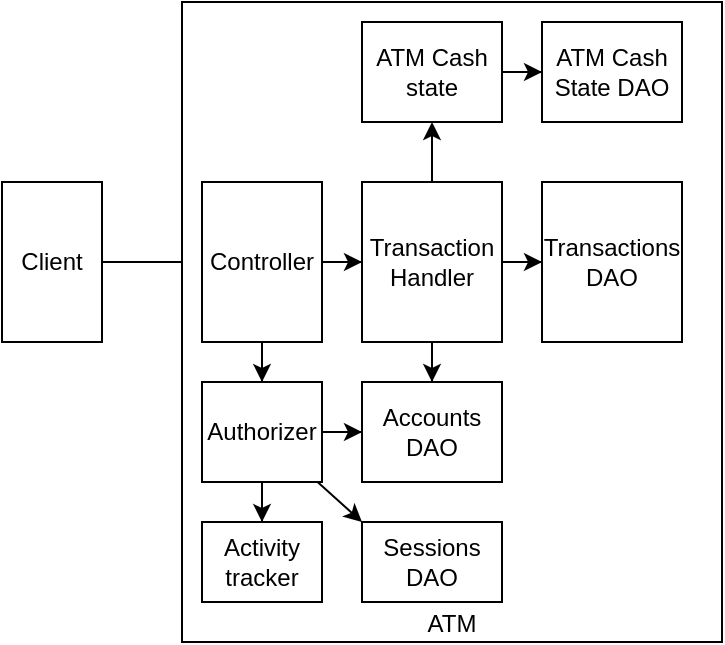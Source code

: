 <mxfile version="21.2.1" type="device">
  <diagram name="Page-1" id="fL0lBnWqmOWgsfASnkz0">
    <mxGraphModel dx="794" dy="365" grid="1" gridSize="10" guides="1" tooltips="1" connect="1" arrows="1" fold="1" page="1" pageScale="1" pageWidth="850" pageHeight="1100" math="0" shadow="0">
      <root>
        <mxCell id="0" />
        <mxCell id="1" parent="0" />
        <mxCell id="YFf9FyC82qHlwE4TqQAW-11" style="edgeStyle=orthogonalEdgeStyle;rounded=0;orthogonalLoop=1;jettySize=auto;html=1;entryX=0;entryY=0.5;entryDx=0;entryDy=0;" edge="1" parent="1" source="YFf9FyC82qHlwE4TqQAW-1" target="YFf9FyC82qHlwE4TqQAW-3">
          <mxGeometry relative="1" as="geometry" />
        </mxCell>
        <mxCell id="YFf9FyC82qHlwE4TqQAW-1" value="Client" style="rounded=0;whiteSpace=wrap;html=1;" vertex="1" parent="1">
          <mxGeometry x="80" y="110" width="50" height="80" as="geometry" />
        </mxCell>
        <mxCell id="YFf9FyC82qHlwE4TqQAW-2" value="ATM" style="rounded=0;whiteSpace=wrap;html=1;verticalAlign=bottom;" vertex="1" parent="1">
          <mxGeometry x="170" y="20" width="270" height="320" as="geometry" />
        </mxCell>
        <mxCell id="YFf9FyC82qHlwE4TqQAW-12" style="edgeStyle=orthogonalEdgeStyle;rounded=0;orthogonalLoop=1;jettySize=auto;html=1;" edge="1" parent="1" source="YFf9FyC82qHlwE4TqQAW-3" target="YFf9FyC82qHlwE4TqQAW-5">
          <mxGeometry relative="1" as="geometry" />
        </mxCell>
        <mxCell id="YFf9FyC82qHlwE4TqQAW-13" style="edgeStyle=orthogonalEdgeStyle;rounded=0;orthogonalLoop=1;jettySize=auto;html=1;" edge="1" parent="1" source="YFf9FyC82qHlwE4TqQAW-3" target="YFf9FyC82qHlwE4TqQAW-4">
          <mxGeometry relative="1" as="geometry" />
        </mxCell>
        <mxCell id="YFf9FyC82qHlwE4TqQAW-3" value="Controller" style="rounded=0;whiteSpace=wrap;html=1;" vertex="1" parent="1">
          <mxGeometry x="180" y="110" width="60" height="80" as="geometry" />
        </mxCell>
        <mxCell id="YFf9FyC82qHlwE4TqQAW-14" style="edgeStyle=orthogonalEdgeStyle;rounded=0;orthogonalLoop=1;jettySize=auto;html=1;" edge="1" parent="1" source="YFf9FyC82qHlwE4TqQAW-4" target="YFf9FyC82qHlwE4TqQAW-7">
          <mxGeometry relative="1" as="geometry" />
        </mxCell>
        <mxCell id="YFf9FyC82qHlwE4TqQAW-15" style="edgeStyle=orthogonalEdgeStyle;rounded=0;orthogonalLoop=1;jettySize=auto;html=1;" edge="1" parent="1" source="YFf9FyC82qHlwE4TqQAW-4" target="YFf9FyC82qHlwE4TqQAW-9">
          <mxGeometry relative="1" as="geometry" />
        </mxCell>
        <mxCell id="YFf9FyC82qHlwE4TqQAW-18" style="rounded=0;orthogonalLoop=1;jettySize=auto;html=1;entryX=0;entryY=0;entryDx=0;entryDy=0;" edge="1" parent="1" source="YFf9FyC82qHlwE4TqQAW-4" target="YFf9FyC82qHlwE4TqQAW-8">
          <mxGeometry relative="1" as="geometry" />
        </mxCell>
        <mxCell id="YFf9FyC82qHlwE4TqQAW-4" value="Authorizer" style="rounded=0;whiteSpace=wrap;html=1;" vertex="1" parent="1">
          <mxGeometry x="180" y="210" width="60" height="50" as="geometry" />
        </mxCell>
        <mxCell id="YFf9FyC82qHlwE4TqQAW-19" style="edgeStyle=orthogonalEdgeStyle;rounded=0;orthogonalLoop=1;jettySize=auto;html=1;" edge="1" parent="1" source="YFf9FyC82qHlwE4TqQAW-5" target="YFf9FyC82qHlwE4TqQAW-10">
          <mxGeometry relative="1" as="geometry" />
        </mxCell>
        <mxCell id="YFf9FyC82qHlwE4TqQAW-20" style="edgeStyle=orthogonalEdgeStyle;rounded=0;orthogonalLoop=1;jettySize=auto;html=1;" edge="1" parent="1" source="YFf9FyC82qHlwE4TqQAW-5" target="YFf9FyC82qHlwE4TqQAW-7">
          <mxGeometry relative="1" as="geometry" />
        </mxCell>
        <mxCell id="YFf9FyC82qHlwE4TqQAW-21" style="edgeStyle=orthogonalEdgeStyle;rounded=0;orthogonalLoop=1;jettySize=auto;html=1;" edge="1" parent="1" source="YFf9FyC82qHlwE4TqQAW-5" target="YFf9FyC82qHlwE4TqQAW-6">
          <mxGeometry relative="1" as="geometry" />
        </mxCell>
        <mxCell id="YFf9FyC82qHlwE4TqQAW-5" value="Transaction Handler" style="rounded=0;whiteSpace=wrap;html=1;" vertex="1" parent="1">
          <mxGeometry x="260" y="110" width="70" height="80" as="geometry" />
        </mxCell>
        <mxCell id="YFf9FyC82qHlwE4TqQAW-23" style="edgeStyle=orthogonalEdgeStyle;rounded=0;orthogonalLoop=1;jettySize=auto;html=1;" edge="1" parent="1" source="YFf9FyC82qHlwE4TqQAW-6" target="YFf9FyC82qHlwE4TqQAW-22">
          <mxGeometry relative="1" as="geometry" />
        </mxCell>
        <mxCell id="YFf9FyC82qHlwE4TqQAW-6" value="ATM Cash state" style="rounded=0;whiteSpace=wrap;html=1;" vertex="1" parent="1">
          <mxGeometry x="260" y="30" width="70" height="50" as="geometry" />
        </mxCell>
        <mxCell id="YFf9FyC82qHlwE4TqQAW-7" value="Accounts DAO" style="rounded=0;whiteSpace=wrap;html=1;" vertex="1" parent="1">
          <mxGeometry x="260" y="210" width="70" height="50" as="geometry" />
        </mxCell>
        <mxCell id="YFf9FyC82qHlwE4TqQAW-8" value="Sessions DAO" style="rounded=0;whiteSpace=wrap;html=1;" vertex="1" parent="1">
          <mxGeometry x="260" y="280" width="70" height="40" as="geometry" />
        </mxCell>
        <mxCell id="YFf9FyC82qHlwE4TqQAW-9" value="Activity tracker" style="rounded=0;whiteSpace=wrap;html=1;" vertex="1" parent="1">
          <mxGeometry x="180" y="280" width="60" height="40" as="geometry" />
        </mxCell>
        <mxCell id="YFf9FyC82qHlwE4TqQAW-10" value="Transactions DAO" style="rounded=0;whiteSpace=wrap;html=1;" vertex="1" parent="1">
          <mxGeometry x="350" y="110" width="70" height="80" as="geometry" />
        </mxCell>
        <mxCell id="YFf9FyC82qHlwE4TqQAW-22" value="ATM Cash State DAO" style="rounded=0;whiteSpace=wrap;html=1;" vertex="1" parent="1">
          <mxGeometry x="350" y="30" width="70" height="50" as="geometry" />
        </mxCell>
      </root>
    </mxGraphModel>
  </diagram>
</mxfile>
